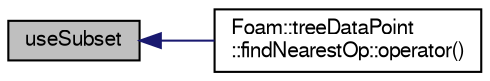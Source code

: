 digraph "useSubset"
{
  bgcolor="transparent";
  edge [fontname="FreeSans",fontsize="10",labelfontname="FreeSans",labelfontsize="10"];
  node [fontname="FreeSans",fontsize="10",shape=record];
  rankdir="LR";
  Node24 [label="useSubset",height=0.2,width=0.4,color="black", fillcolor="grey75", style="filled", fontcolor="black"];
  Node24 -> Node25 [dir="back",color="midnightblue",fontsize="10",style="solid",fontname="FreeSans"];
  Node25 [label="Foam::treeDataPoint\l::findNearestOp::operator()",height=0.2,width=0.4,color="black",URL="$a25058.html#a56fe641bda80b32b2b431bf3fd615ced"];
}
